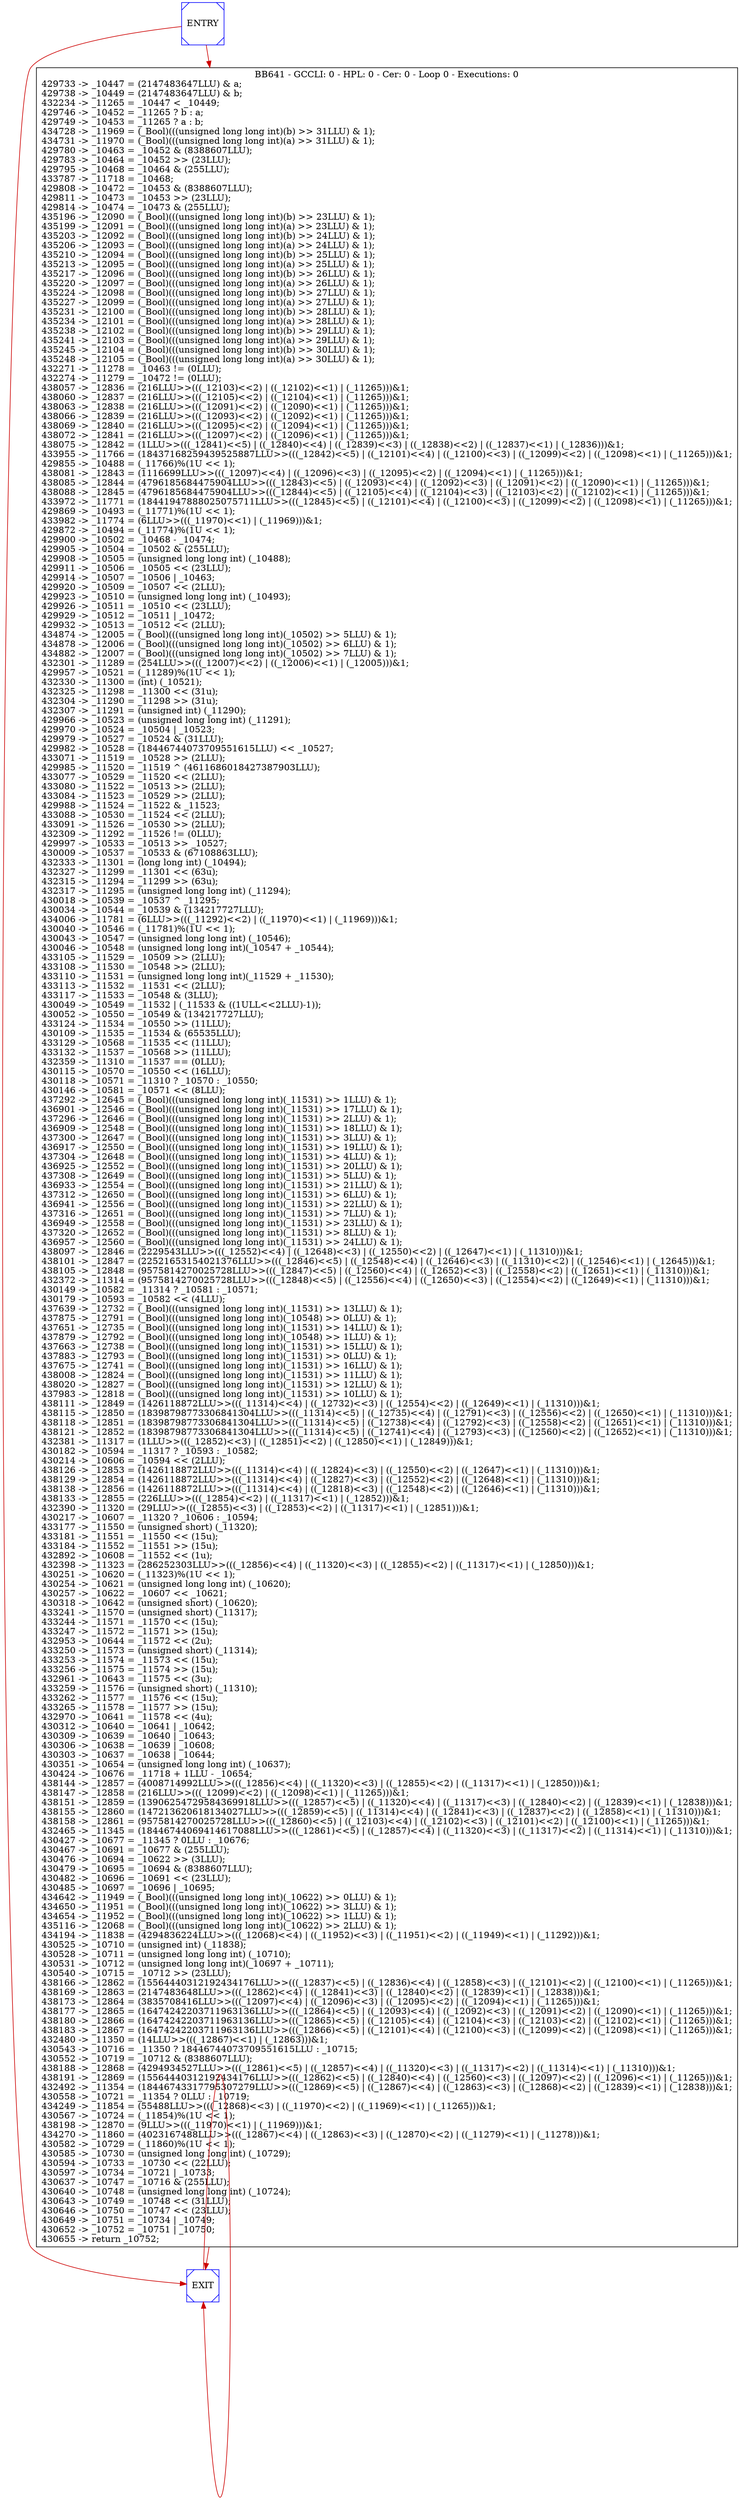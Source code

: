 digraph G {
0[color=blue,shape=Msquare, label="ENTRY"];
1[color=blue,shape=Msquare, label="EXIT"];
2[shape=box, label="BB641 - GCCLI: 0 - HPL: 0 - Cer: 0 - Loop 0 - Executions: 0\n429733 -> _10447 = (2147483647LLU) & a;\l429738 -> _10449 = (2147483647LLU) & b;\l432234 -> _11265 = _10447 < _10449;\l429746 -> _10452 = _11265 ? b : a;\l429749 -> _10453 = _11265 ? a : b;\l434728 -> _11969 = (_Bool)(((unsigned long long int)(b) >> 31LLU) & 1);\l434731 -> _11970 = (_Bool)(((unsigned long long int)(a) >> 31LLU) & 1);\l429780 -> _10463 = _10452 & (8388607LLU);\l429783 -> _10464 = _10452 >> (23LLU);\l429795 -> _10468 = _10464 & (255LLU);\l433787 -> _11718 = _10468;\l429808 -> _10472 = _10453 & (8388607LLU);\l429811 -> _10473 = _10453 >> (23LLU);\l429814 -> _10474 = _10473 & (255LLU);\l435196 -> _12090 = (_Bool)(((unsigned long long int)(b) >> 23LLU) & 1);\l435199 -> _12091 = (_Bool)(((unsigned long long int)(a) >> 23LLU) & 1);\l435203 -> _12092 = (_Bool)(((unsigned long long int)(b) >> 24LLU) & 1);\l435206 -> _12093 = (_Bool)(((unsigned long long int)(a) >> 24LLU) & 1);\l435210 -> _12094 = (_Bool)(((unsigned long long int)(b) >> 25LLU) & 1);\l435213 -> _12095 = (_Bool)(((unsigned long long int)(a) >> 25LLU) & 1);\l435217 -> _12096 = (_Bool)(((unsigned long long int)(b) >> 26LLU) & 1);\l435220 -> _12097 = (_Bool)(((unsigned long long int)(a) >> 26LLU) & 1);\l435224 -> _12098 = (_Bool)(((unsigned long long int)(b) >> 27LLU) & 1);\l435227 -> _12099 = (_Bool)(((unsigned long long int)(a) >> 27LLU) & 1);\l435231 -> _12100 = (_Bool)(((unsigned long long int)(b) >> 28LLU) & 1);\l435234 -> _12101 = (_Bool)(((unsigned long long int)(a) >> 28LLU) & 1);\l435238 -> _12102 = (_Bool)(((unsigned long long int)(b) >> 29LLU) & 1);\l435241 -> _12103 = (_Bool)(((unsigned long long int)(a) >> 29LLU) & 1);\l435245 -> _12104 = (_Bool)(((unsigned long long int)(b) >> 30LLU) & 1);\l435248 -> _12105 = (_Bool)(((unsigned long long int)(a) >> 30LLU) & 1);\l432271 -> _11278 = _10463 != (0LLU);\l432274 -> _11279 = _10472 != (0LLU);\l438057 -> _12836 = (216LLU>>(((_12103)<<2) | ((_12102)<<1) | (_11265)))&1;\l438060 -> _12837 = (216LLU>>(((_12105)<<2) | ((_12104)<<1) | (_11265)))&1;\l438063 -> _12838 = (216LLU>>(((_12091)<<2) | ((_12090)<<1) | (_11265)))&1;\l438066 -> _12839 = (216LLU>>(((_12093)<<2) | ((_12092)<<1) | (_11265)))&1;\l438069 -> _12840 = (216LLU>>(((_12095)<<2) | ((_12094)<<1) | (_11265)))&1;\l438072 -> _12841 = (216LLU>>(((_12097)<<2) | ((_12096)<<1) | (_11265)))&1;\l438075 -> _12842 = (1LLU>>(((_12841)<<5) | ((_12840)<<4) | ((_12839)<<3) | ((_12838)<<2) | ((_12837)<<1) | (_12836)))&1;\l433955 -> _11766 = (18437168259439525887LLU>>(((_12842)<<5) | ((_12101)<<4) | ((_12100)<<3) | ((_12099)<<2) | ((_12098)<<1) | (_11265)))&1;\l429855 -> _10488 = (_11766)%(1U << 1);\l438081 -> _12843 = (1116699LLU>>(((_12097)<<4) | ((_12096)<<3) | ((_12095)<<2) | ((_12094)<<1) | (_11265)))&1;\l438085 -> _12844 = (4796185684475904LLU>>(((_12843)<<5) | ((_12093)<<4) | ((_12092)<<3) | ((_12091)<<2) | ((_12090)<<1) | (_11265)))&1;\l438088 -> _12845 = (4796185684475904LLU>>(((_12844)<<5) | ((_12105)<<4) | ((_12104)<<3) | ((_12103)<<2) | ((_12102)<<1) | (_11265)))&1;\l433972 -> _11771 = (18441947888025075711LLU>>(((_12845)<<5) | ((_12101)<<4) | ((_12100)<<3) | ((_12099)<<2) | ((_12098)<<1) | (_11265)))&1;\l429869 -> _10493 = (_11771)%(1U << 1);\l433982 -> _11774 = (6LLU>>(((_11970)<<1) | (_11969)))&1;\l429872 -> _10494 = (_11774)%(1U << 1);\l429900 -> _10502 = _10468 - _10474;\l429905 -> _10504 = _10502 & (255LLU);\l429908 -> _10505 = (unsigned long long int) (_10488);\l429911 -> _10506 = _10505 << (23LLU);\l429914 -> _10507 = _10506 | _10463;\l429920 -> _10509 = _10507 << (2LLU);\l429923 -> _10510 = (unsigned long long int) (_10493);\l429926 -> _10511 = _10510 << (23LLU);\l429929 -> _10512 = _10511 | _10472;\l429932 -> _10513 = _10512 << (2LLU);\l434874 -> _12005 = (_Bool)(((unsigned long long int)(_10502) >> 5LLU) & 1);\l434878 -> _12006 = (_Bool)(((unsigned long long int)(_10502) >> 6LLU) & 1);\l434882 -> _12007 = (_Bool)(((unsigned long long int)(_10502) >> 7LLU) & 1);\l432301 -> _11289 = (254LLU>>(((_12007)<<2) | ((_12006)<<1) | (_12005)))&1;\l429957 -> _10521 = (_11289)%(1U << 1);\l432330 -> _11300 = (int) (_10521);\l432325 -> _11298 = _11300 << (31u);\l432304 -> _11290 = _11298 >> (31u);\l432307 -> _11291 = (unsigned int) (_11290);\l429966 -> _10523 = (unsigned long long int) (_11291);\l429970 -> _10524 = _10504 | _10523;\l429979 -> _10527 = _10524 & (31LLU);\l429982 -> _10528 = (18446744073709551615LLU) << _10527;\l433071 -> _11519 = _10528 >> (2LLU);\l429985 -> _11520 = _11519 ^ (4611686018427387903LLU);\l433077 -> _10529 = _11520 << (2LLU);\l433080 -> _11522 = _10513 >> (2LLU);\l433084 -> _11523 = _10529 >> (2LLU);\l429988 -> _11524 = _11522 & _11523;\l433088 -> _10530 = _11524 << (2LLU);\l433091 -> _11526 = _10530 >> (2LLU);\l432309 -> _11292 = _11526 != (0LLU);\l429997 -> _10533 = _10513 >> _10527;\l430009 -> _10537 = _10533 & (67108863LLU);\l432333 -> _11301 = (long long int) (_10494);\l432327 -> _11299 = _11301 << (63u);\l432315 -> _11294 = _11299 >> (63u);\l432317 -> _11295 = (unsigned long long int) (_11294);\l430018 -> _10539 = _10537 ^ _11295;\l430034 -> _10544 = _10539 & (134217727LLU);\l434006 -> _11781 = (6LLU>>(((_11292)<<2) | ((_11970)<<1) | (_11969)))&1;\l430040 -> _10546 = (_11781)%(1U << 1);\l430043 -> _10547 = (unsigned long long int) (_10546);\l430046 -> _10548 = (unsigned long long int)(_10547 + _10544);\l433105 -> _11529 = _10509 >> (2LLU);\l433108 -> _11530 = _10548 >> (2LLU);\l433110 -> _11531 = (unsigned long long int)(_11529 + _11530);\l433113 -> _11532 = _11531 << (2LLU);\l433117 -> _11533 = _10548 & (3LLU);\l430049 -> _10549 = _11532 | (_11533 & ((1ULL<<2LLU)-1));\l430052 -> _10550 = _10549 & (134217727LLU);\l433124 -> _11534 = _10550 >> (11LLU);\l430109 -> _11535 = _11534 & (65535LLU);\l433129 -> _10568 = _11535 << (11LLU);\l433132 -> _11537 = _10568 >> (11LLU);\l432359 -> _11310 = _11537 == (0LLU);\l430115 -> _10570 = _10550 << (16LLU);\l430118 -> _10571 = _11310 ? _10570 : _10550;\l430146 -> _10581 = _10571 << (8LLU);\l437292 -> _12645 = (_Bool)(((unsigned long long int)(_11531) >> 1LLU) & 1);\l436901 -> _12546 = (_Bool)(((unsigned long long int)(_11531) >> 17LLU) & 1);\l437296 -> _12646 = (_Bool)(((unsigned long long int)(_11531) >> 2LLU) & 1);\l436909 -> _12548 = (_Bool)(((unsigned long long int)(_11531) >> 18LLU) & 1);\l437300 -> _12647 = (_Bool)(((unsigned long long int)(_11531) >> 3LLU) & 1);\l436917 -> _12550 = (_Bool)(((unsigned long long int)(_11531) >> 19LLU) & 1);\l437304 -> _12648 = (_Bool)(((unsigned long long int)(_11531) >> 4LLU) & 1);\l436925 -> _12552 = (_Bool)(((unsigned long long int)(_11531) >> 20LLU) & 1);\l437308 -> _12649 = (_Bool)(((unsigned long long int)(_11531) >> 5LLU) & 1);\l436933 -> _12554 = (_Bool)(((unsigned long long int)(_11531) >> 21LLU) & 1);\l437312 -> _12650 = (_Bool)(((unsigned long long int)(_11531) >> 6LLU) & 1);\l436941 -> _12556 = (_Bool)(((unsigned long long int)(_11531) >> 22LLU) & 1);\l437316 -> _12651 = (_Bool)(((unsigned long long int)(_11531) >> 7LLU) & 1);\l436949 -> _12558 = (_Bool)(((unsigned long long int)(_11531) >> 23LLU) & 1);\l437320 -> _12652 = (_Bool)(((unsigned long long int)(_11531) >> 8LLU) & 1);\l436957 -> _12560 = (_Bool)(((unsigned long long int)(_11531) >> 24LLU) & 1);\l438097 -> _12846 = (2229543LLU>>(((_12552)<<4) | ((_12648)<<3) | ((_12550)<<2) | ((_12647)<<1) | (_11310)))&1;\l438101 -> _12847 = (22521653154021376LLU>>(((_12846)<<5) | ((_12548)<<4) | ((_12646)<<3) | ((_11310)<<2) | ((_12546)<<1) | (_12645)))&1;\l438105 -> _12848 = (9575814270025728LLU>>(((_12847)<<5) | ((_12560)<<4) | ((_12652)<<3) | ((_12558)<<2) | ((_12651)<<1) | (_11310)))&1;\l432372 -> _11314 = (9575814270025728LLU>>(((_12848)<<5) | ((_12556)<<4) | ((_12650)<<3) | ((_12554)<<2) | ((_12649)<<1) | (_11310)))&1;\l430149 -> _10582 = _11314 ? _10581 : _10571;\l430179 -> _10593 = _10582 << (4LLU);\l437639 -> _12732 = (_Bool)(((unsigned long long int)(_11531) >> 13LLU) & 1);\l437875 -> _12791 = (_Bool)(((unsigned long long int)(_10548) >> 0LLU) & 1);\l437651 -> _12735 = (_Bool)(((unsigned long long int)(_11531) >> 14LLU) & 1);\l437879 -> _12792 = (_Bool)(((unsigned long long int)(_10548) >> 1LLU) & 1);\l437663 -> _12738 = (_Bool)(((unsigned long long int)(_11531) >> 15LLU) & 1);\l437883 -> _12793 = (_Bool)(((unsigned long long int)(_11531) >> 0LLU) & 1);\l437675 -> _12741 = (_Bool)(((unsigned long long int)(_11531) >> 16LLU) & 1);\l438008 -> _12824 = (_Bool)(((unsigned long long int)(_11531) >> 11LLU) & 1);\l438020 -> _12827 = (_Bool)(((unsigned long long int)(_11531) >> 12LLU) & 1);\l437983 -> _12818 = (_Bool)(((unsigned long long int)(_11531) >> 10LLU) & 1);\l438111 -> _12849 = (1426118872LLU>>(((_11314)<<4) | ((_12732)<<3) | ((_12554)<<2) | ((_12649)<<1) | (_11310)))&1;\l438115 -> _12850 = (18398798773306841304LLU>>(((_11314)<<5) | ((_12735)<<4) | ((_12791)<<3) | ((_12556)<<2) | ((_12650)<<1) | (_11310)))&1;\l438118 -> _12851 = (18398798773306841304LLU>>(((_11314)<<5) | ((_12738)<<4) | ((_12792)<<3) | ((_12558)<<2) | ((_12651)<<1) | (_11310)))&1;\l438121 -> _12852 = (18398798773306841304LLU>>(((_11314)<<5) | ((_12741)<<4) | ((_12793)<<3) | ((_12560)<<2) | ((_12652)<<1) | (_11310)))&1;\l432381 -> _11317 = (1LLU>>(((_12852)<<3) | ((_12851)<<2) | ((_12850)<<1) | (_12849)))&1;\l430182 -> _10594 = _11317 ? _10593 : _10582;\l430214 -> _10606 = _10594 << (2LLU);\l438126 -> _12853 = (1426118872LLU>>(((_11314)<<4) | ((_12824)<<3) | ((_12550)<<2) | ((_12647)<<1) | (_11310)))&1;\l438129 -> _12854 = (1426118872LLU>>(((_11314)<<4) | ((_12827)<<3) | ((_12552)<<2) | ((_12648)<<1) | (_11310)))&1;\l438138 -> _12856 = (1426118872LLU>>(((_11314)<<4) | ((_12818)<<3) | ((_12548)<<2) | ((_12646)<<1) | (_11310)))&1;\l438133 -> _12855 = (226LLU>>(((_12854)<<2) | ((_11317)<<1) | (_12852)))&1;\l432390 -> _11320 = (29LLU>>(((_12855)<<3) | ((_12853)<<2) | ((_11317)<<1) | (_12851)))&1;\l430217 -> _10607 = _11320 ? _10606 : _10594;\l433177 -> _11550 = (unsigned short) (_11320);\l433181 -> _11551 = _11550 << (15u);\l433184 -> _11552 = _11551 >> (15u);\l432892 -> _10608 = _11552 << (1u);\l432398 -> _11323 = (286252303LLU>>(((_12856)<<4) | ((_11320)<<3) | ((_12855)<<2) | ((_11317)<<1) | (_12850)))&1;\l430251 -> _10620 = (_11323)%(1U << 1);\l430254 -> _10621 = (unsigned long long int) (_10620);\l430257 -> _10622 = _10607 << _10621;\l430318 -> _10642 = (unsigned short) (_10620);\l433241 -> _11570 = (unsigned short) (_11317);\l433244 -> _11571 = _11570 << (15u);\l433247 -> _11572 = _11571 >> (15u);\l432953 -> _10644 = _11572 << (2u);\l433250 -> _11573 = (unsigned short) (_11314);\l433253 -> _11574 = _11573 << (15u);\l433256 -> _11575 = _11574 >> (15u);\l432961 -> _10643 = _11575 << (3u);\l433259 -> _11576 = (unsigned short) (_11310);\l433262 -> _11577 = _11576 << (15u);\l433265 -> _11578 = _11577 >> (15u);\l432970 -> _10641 = _11578 << (4u);\l430312 -> _10640 = _10641 | _10642;\l430309 -> _10639 = _10640 | _10643;\l430306 -> _10638 = _10639 | _10608;\l430303 -> _10637 = _10638 | _10644;\l430351 -> _10654 = (unsigned long long int) (_10637);\l430424 -> _10676 = _11718 + 1LLU - _10654;\l438144 -> _12857 = (4008714992LLU>>(((_12856)<<4) | ((_11320)<<3) | ((_12855)<<2) | ((_11317)<<1) | (_12850)))&1;\l438147 -> _12858 = (216LLU>>(((_12099)<<2) | ((_12098)<<1) | (_11265)))&1;\l438151 -> _12859 = (13906254729584369918LLU>>(((_12857)<<5) | ((_11320)<<4) | ((_11317)<<3) | ((_12840)<<2) | ((_12839)<<1) | (_12838)))&1;\l438155 -> _12860 = (147213620618134027LLU>>(((_12859)<<5) | ((_11314)<<4) | ((_12841)<<3) | ((_12837)<<2) | ((_12858)<<1) | (_11310)))&1;\l438158 -> _12861 = (9575814270025728LLU>>(((_12860)<<5) | ((_12103)<<4) | ((_12102)<<3) | ((_12101)<<2) | ((_12100)<<1) | (_11265)))&1;\l432465 -> _11345 = (18446744069414617088LLU>>(((_12861)<<5) | ((_12857)<<4) | ((_11320)<<3) | ((_11317)<<2) | ((_11314)<<1) | (_11310)))&1;\l430427 -> _10677 = _11345 ? 0LLU : _10676;\l430467 -> _10691 = _10677 & (255LLU);\l430476 -> _10694 = _10622 >> (3LLU);\l430479 -> _10695 = _10694 & (8388607LLU);\l430482 -> _10696 = _10691 << (23LLU);\l430485 -> _10697 = _10696 | _10695;\l434642 -> _11949 = (_Bool)(((unsigned long long int)(_10622) >> 0LLU) & 1);\l434650 -> _11951 = (_Bool)(((unsigned long long int)(_10622) >> 3LLU) & 1);\l434654 -> _11952 = (_Bool)(((unsigned long long int)(_10622) >> 1LLU) & 1);\l435116 -> _12068 = (_Bool)(((unsigned long long int)(_10622) >> 2LLU) & 1);\l434194 -> _11838 = (4294836224LLU>>(((_12068)<<4) | ((_11952)<<3) | ((_11951)<<2) | ((_11949)<<1) | (_11292)))&1;\l430525 -> _10710 = (unsigned int) (_11838);\l430528 -> _10711 = (unsigned long long int) (_10710);\l430531 -> _10712 = (unsigned long long int)(_10697 + _10711);\l430540 -> _10715 = _10712 >> (23LLU);\l438166 -> _12862 = (15564440312192434176LLU>>(((_12837)<<5) | ((_12836)<<4) | ((_12858)<<3) | ((_12101)<<2) | ((_12100)<<1) | (_11265)))&1;\l438169 -> _12863 = (2147483648LLU>>(((_12862)<<4) | ((_12841)<<3) | ((_12840)<<2) | ((_12839)<<1) | (_12838)))&1;\l438173 -> _12864 = (3835708416LLU>>(((_12097)<<4) | ((_12096)<<3) | ((_12095)<<2) | ((_12094)<<1) | (_11265)))&1;\l438177 -> _12865 = (16474242203711963136LLU>>(((_12864)<<5) | ((_12093)<<4) | ((_12092)<<3) | ((_12091)<<2) | ((_12090)<<1) | (_11265)))&1;\l438180 -> _12866 = (16474242203711963136LLU>>(((_12865)<<5) | ((_12105)<<4) | ((_12104)<<3) | ((_12103)<<2) | ((_12102)<<1) | (_11265)))&1;\l438183 -> _12867 = (16474242203711963136LLU>>(((_12866)<<5) | ((_12101)<<4) | ((_12100)<<3) | ((_12099)<<2) | ((_12098)<<1) | (_11265)))&1;\l432480 -> _11350 = (14LLU>>(((_12867)<<1) | (_12863)))&1;\l430543 -> _10716 = _11350 ? 18446744073709551615LLU : _10715;\l430552 -> _10719 = _10712 & (8388607LLU);\l438188 -> _12868 = (4294934527LLU>>(((_12861)<<5) | ((_12857)<<4) | ((_11320)<<3) | ((_11317)<<2) | ((_11314)<<1) | (_11310)))&1;\l438191 -> _12869 = (15564440312192434176LLU>>(((_12862)<<5) | ((_12840)<<4) | ((_12560)<<3) | ((_12097)<<2) | ((_12096)<<1) | (_11265)))&1;\l432492 -> _11354 = (18446743317795307279LLU>>(((_12869)<<5) | ((_12867)<<4) | ((_12863)<<3) | ((_12868)<<2) | ((_12839)<<1) | (_12838)))&1;\l430558 -> _10721 = _11354 ? 0LLU : _10719;\l434249 -> _11854 = (55488LLU>>(((_12868)<<3) | ((_11970)<<2) | ((_11969)<<1) | (_11265)))&1;\l430567 -> _10724 = (_11854)%(1U << 1);\l438198 -> _12870 = (9LLU>>(((_11970)<<1) | (_11969)))&1;\l434270 -> _11860 = (4023167488LLU>>(((_12867)<<4) | ((_12863)<<3) | ((_12870)<<2) | ((_11279)<<1) | (_11278)))&1;\l430582 -> _10729 = (_11860)%(1U << 1);\l430585 -> _10730 = (unsigned long long int) (_10729);\l430594 -> _10733 = _10730 << (22LLU);\l430597 -> _10734 = _10721 | _10733;\l430637 -> _10747 = _10716 & (255LLU);\l430640 -> _10748 = (unsigned long long int) (_10724);\l430643 -> _10749 = _10748 << (31LLU);\l430646 -> _10750 = _10747 << (23LLU);\l430649 -> _10751 = _10734 | _10749;\l430652 -> _10752 = _10751 | _10750;\l430655 -> return _10752;\l"];
0->2 [fontcolor=blue, color=red3];
1->1 [fontcolor=blue, color=red3];
2->1 [fontcolor=blue, color=red3];
0->1 [fontcolor=blue, color=red3];
}
